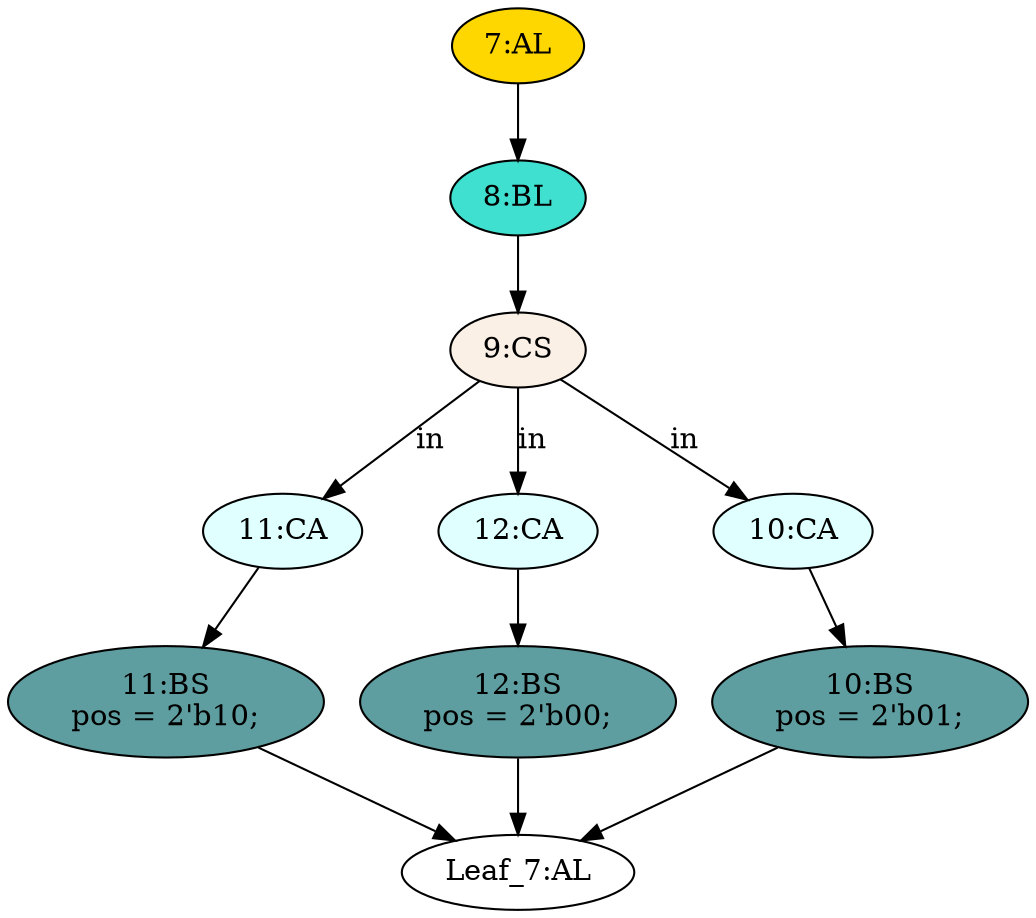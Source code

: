 strict digraph "" {
	node [label="\N"];
	"11:CA"	[ast="<pyverilog.vparser.ast.Case object at 0x7f564ab001d0>",
		fillcolor=lightcyan,
		label="11:CA",
		statements="[]",
		style=filled,
		typ=Case];
	"11:BS"	[ast="<pyverilog.vparser.ast.BlockingSubstitution object at 0x7f564ab00310>",
		fillcolor=cadetblue,
		label="11:BS
pos = 2'b10;",
		statements="[<pyverilog.vparser.ast.BlockingSubstitution object at 0x7f564ab00310>]",
		style=filled,
		typ=BlockingSubstitution];
	"11:CA" -> "11:BS"	[cond="[]",
		lineno=None];
	"Leaf_7:AL"	[def_var="['pos']",
		label="Leaf_7:AL"];
	"10:BS"	[ast="<pyverilog.vparser.ast.BlockingSubstitution object at 0x7f564ab005d0>",
		fillcolor=cadetblue,
		label="10:BS
pos = 2'b01;",
		statements="[<pyverilog.vparser.ast.BlockingSubstitution object at 0x7f564ab005d0>]",
		style=filled,
		typ=BlockingSubstitution];
	"10:BS" -> "Leaf_7:AL"	[cond="[]",
		lineno=None];
	"12:CA"	[ast="<pyverilog.vparser.ast.Case object at 0x7f564ab00710>",
		fillcolor=lightcyan,
		label="12:CA",
		statements="[]",
		style=filled,
		typ=Case];
	"12:BS"	[ast="<pyverilog.vparser.ast.BlockingSubstitution object at 0x7f564ab00750>",
		fillcolor=cadetblue,
		label="12:BS
pos = 2'b00;",
		statements="[<pyverilog.vparser.ast.BlockingSubstitution object at 0x7f564ab00750>]",
		style=filled,
		typ=BlockingSubstitution];
	"12:CA" -> "12:BS"	[cond="[]",
		lineno=None];
	"10:CA"	[ast="<pyverilog.vparser.ast.Case object at 0x7f564ab00550>",
		fillcolor=lightcyan,
		label="10:CA",
		statements="[]",
		style=filled,
		typ=Case];
	"10:CA" -> "10:BS"	[cond="[]",
		lineno=None];
	"9:CS"	[ast="<pyverilog.vparser.ast.CaseStatement object at 0x7f564ab00490>",
		fillcolor=linen,
		label="9:CS",
		statements="[]",
		style=filled,
		typ=CaseStatement];
	"9:CS" -> "11:CA"	[cond="['in']",
		label=in,
		lineno=9];
	"9:CS" -> "12:CA"	[cond="['in']",
		label=in,
		lineno=9];
	"9:CS" -> "10:CA"	[cond="['in']",
		label=in,
		lineno=9];
	"12:BS" -> "Leaf_7:AL"	[cond="[]",
		lineno=None];
	"8:BL"	[ast="<pyverilog.vparser.ast.Block object at 0x7f564ab009d0>",
		fillcolor=turquoise,
		label="8:BL",
		statements="[]",
		style=filled,
		typ=Block];
	"8:BL" -> "9:CS"	[cond="[]",
		lineno=None];
	"11:BS" -> "Leaf_7:AL"	[cond="[]",
		lineno=None];
	"7:AL"	[ast="<pyverilog.vparser.ast.Always object at 0x7f564ab008d0>",
		clk_sens=False,
		fillcolor=gold,
		label="7:AL",
		sens="[]",
		statements="[]",
		style=filled,
		typ=Always,
		use_var="['in']"];
	"7:AL" -> "8:BL"	[cond="[]",
		lineno=None];
}
